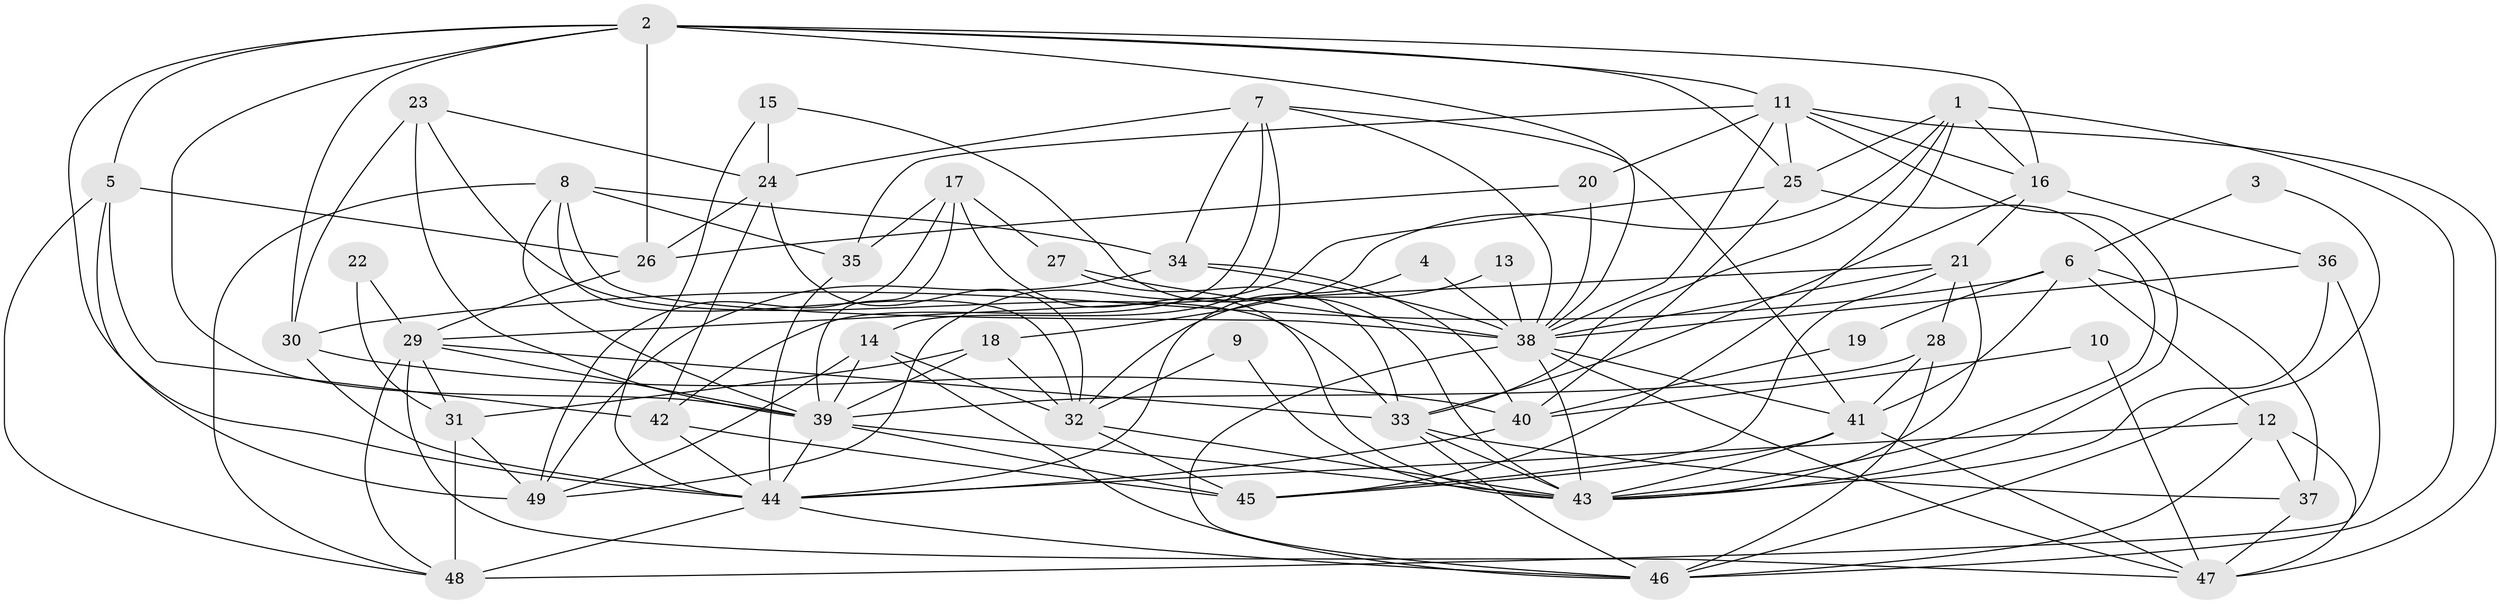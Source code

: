 // original degree distribution, {3: 0.24489795918367346, 5: 0.21428571428571427, 2: 0.12244897959183673, 4: 0.30612244897959184, 7: 0.030612244897959183, 6: 0.07142857142857142, 8: 0.01020408163265306}
// Generated by graph-tools (version 1.1) at 2025/26/03/09/25 03:26:13]
// undirected, 49 vertices, 138 edges
graph export_dot {
graph [start="1"]
  node [color=gray90,style=filled];
  1;
  2;
  3;
  4;
  5;
  6;
  7;
  8;
  9;
  10;
  11;
  12;
  13;
  14;
  15;
  16;
  17;
  18;
  19;
  20;
  21;
  22;
  23;
  24;
  25;
  26;
  27;
  28;
  29;
  30;
  31;
  32;
  33;
  34;
  35;
  36;
  37;
  38;
  39;
  40;
  41;
  42;
  43;
  44;
  45;
  46;
  47;
  48;
  49;
  1 -- 16 [weight=1.0];
  1 -- 18 [weight=1.0];
  1 -- 25 [weight=1.0];
  1 -- 33 [weight=1.0];
  1 -- 45 [weight=1.0];
  1 -- 46 [weight=1.0];
  2 -- 5 [weight=1.0];
  2 -- 11 [weight=1.0];
  2 -- 16 [weight=1.0];
  2 -- 25 [weight=1.0];
  2 -- 26 [weight=1.0];
  2 -- 30 [weight=1.0];
  2 -- 38 [weight=1.0];
  2 -- 39 [weight=1.0];
  2 -- 44 [weight=1.0];
  3 -- 6 [weight=1.0];
  3 -- 46 [weight=1.0];
  4 -- 38 [weight=1.0];
  4 -- 44 [weight=1.0];
  5 -- 26 [weight=1.0];
  5 -- 42 [weight=1.0];
  5 -- 48 [weight=1.0];
  5 -- 49 [weight=1.0];
  6 -- 12 [weight=1.0];
  6 -- 19 [weight=1.0];
  6 -- 30 [weight=1.0];
  6 -- 37 [weight=1.0];
  6 -- 41 [weight=1.0];
  7 -- 14 [weight=1.0];
  7 -- 24 [weight=1.0];
  7 -- 34 [weight=1.0];
  7 -- 38 [weight=1.0];
  7 -- 41 [weight=1.0];
  7 -- 42 [weight=1.0];
  8 -- 32 [weight=1.0];
  8 -- 34 [weight=1.0];
  8 -- 35 [weight=1.0];
  8 -- 38 [weight=1.0];
  8 -- 39 [weight=1.0];
  8 -- 48 [weight=1.0];
  9 -- 32 [weight=1.0];
  9 -- 43 [weight=1.0];
  10 -- 40 [weight=1.0];
  10 -- 47 [weight=1.0];
  11 -- 16 [weight=1.0];
  11 -- 20 [weight=1.0];
  11 -- 25 [weight=1.0];
  11 -- 35 [weight=1.0];
  11 -- 38 [weight=1.0];
  11 -- 43 [weight=1.0];
  11 -- 47 [weight=1.0];
  12 -- 37 [weight=1.0];
  12 -- 44 [weight=1.0];
  12 -- 46 [weight=1.0];
  12 -- 47 [weight=1.0];
  13 -- 32 [weight=1.0];
  13 -- 38 [weight=1.0];
  14 -- 32 [weight=1.0];
  14 -- 39 [weight=1.0];
  14 -- 46 [weight=1.0];
  14 -- 49 [weight=1.0];
  15 -- 24 [weight=1.0];
  15 -- 43 [weight=1.0];
  15 -- 44 [weight=1.0];
  16 -- 21 [weight=1.0];
  16 -- 33 [weight=1.0];
  16 -- 36 [weight=1.0];
  17 -- 27 [weight=1.0];
  17 -- 35 [weight=1.0];
  17 -- 39 [weight=1.0];
  17 -- 43 [weight=1.0];
  17 -- 49 [weight=1.0];
  18 -- 31 [weight=1.0];
  18 -- 32 [weight=1.0];
  18 -- 39 [weight=1.0];
  19 -- 40 [weight=1.0];
  20 -- 26 [weight=1.0];
  20 -- 38 [weight=1.0];
  21 -- 28 [weight=1.0];
  21 -- 29 [weight=1.0];
  21 -- 38 [weight=1.0];
  21 -- 43 [weight=1.0];
  21 -- 45 [weight=1.0];
  22 -- 29 [weight=1.0];
  22 -- 31 [weight=1.0];
  23 -- 24 [weight=1.0];
  23 -- 30 [weight=2.0];
  23 -- 33 [weight=1.0];
  23 -- 39 [weight=1.0];
  24 -- 26 [weight=1.0];
  24 -- 32 [weight=1.0];
  24 -- 42 [weight=1.0];
  25 -- 40 [weight=1.0];
  25 -- 43 [weight=1.0];
  25 -- 49 [weight=1.0];
  26 -- 29 [weight=1.0];
  27 -- 33 [weight=1.0];
  27 -- 38 [weight=1.0];
  28 -- 39 [weight=1.0];
  28 -- 41 [weight=2.0];
  28 -- 46 [weight=1.0];
  29 -- 31 [weight=1.0];
  29 -- 33 [weight=1.0];
  29 -- 39 [weight=1.0];
  29 -- 47 [weight=1.0];
  29 -- 48 [weight=1.0];
  30 -- 40 [weight=1.0];
  30 -- 44 [weight=1.0];
  31 -- 48 [weight=1.0];
  31 -- 49 [weight=1.0];
  32 -- 43 [weight=1.0];
  32 -- 45 [weight=1.0];
  33 -- 37 [weight=1.0];
  33 -- 43 [weight=1.0];
  33 -- 46 [weight=1.0];
  34 -- 38 [weight=1.0];
  34 -- 40 [weight=1.0];
  34 -- 49 [weight=1.0];
  35 -- 44 [weight=1.0];
  36 -- 38 [weight=1.0];
  36 -- 43 [weight=1.0];
  36 -- 48 [weight=2.0];
  37 -- 47 [weight=1.0];
  38 -- 41 [weight=1.0];
  38 -- 43 [weight=2.0];
  38 -- 46 [weight=1.0];
  38 -- 47 [weight=1.0];
  39 -- 43 [weight=1.0];
  39 -- 44 [weight=2.0];
  39 -- 45 [weight=2.0];
  40 -- 44 [weight=1.0];
  41 -- 43 [weight=1.0];
  41 -- 45 [weight=1.0];
  41 -- 47 [weight=1.0];
  42 -- 44 [weight=1.0];
  42 -- 45 [weight=2.0];
  44 -- 46 [weight=1.0];
  44 -- 48 [weight=1.0];
}

